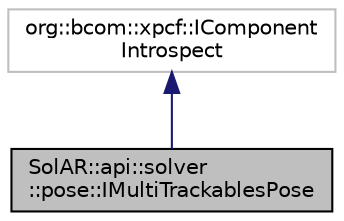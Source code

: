 digraph "SolAR::api::solver::pose::IMultiTrackablesPose"
{
 // LATEX_PDF_SIZE
  edge [fontname="Helvetica",fontsize="10",labelfontname="Helvetica",labelfontsize="10"];
  node [fontname="Helvetica",fontsize="10",shape=record];
  Node1 [label="SolAR::api::solver\l::pose::IMultiTrackablesPose",height=0.2,width=0.4,color="black", fillcolor="grey75", style="filled", fontcolor="black",tooltip="Estimate camera pose based on a set of given trackables. UUID: f22cede0-e638-403f-9dfc-d2c1bd15cf83"];
  Node2 -> Node1 [dir="back",color="midnightblue",fontsize="10",style="solid",fontname="Helvetica"];
  Node2 [label="org::bcom::xpcf::IComponent\lIntrospect",height=0.2,width=0.4,color="grey75", fillcolor="white", style="filled",tooltip=" "];
}

